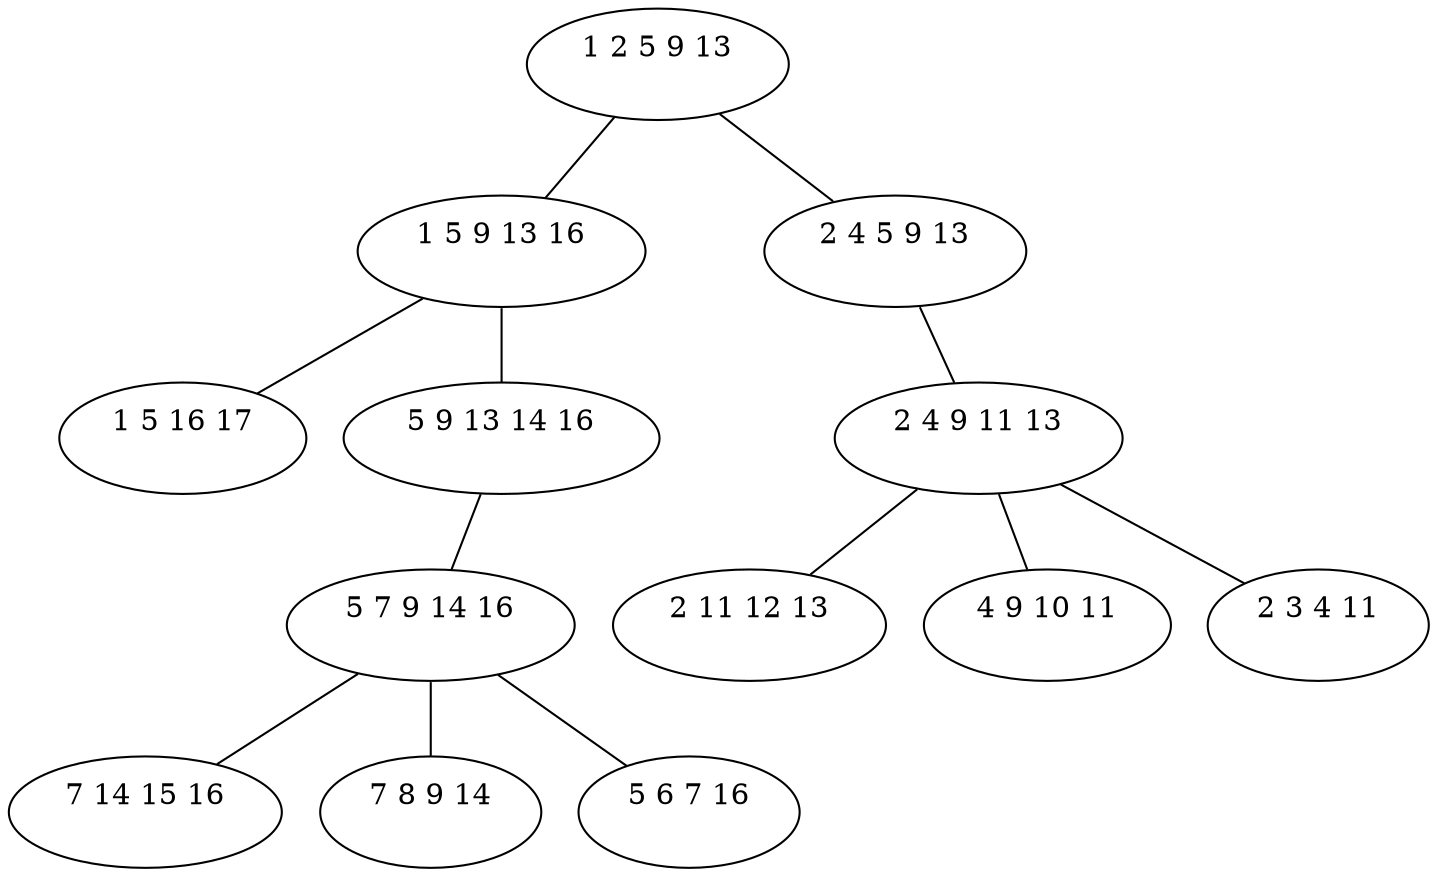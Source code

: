 graph G {

	bag0 [label="1 2 5 9 13
 "]
	bag1 [label="1 5 9 13 16
 "]
	bag2 [label="1 5 16 17
 "]
	bag3 [label="5 9 13 14 16
 "]
	bag4 [label="5 7 9 14 16
 "]
	bag5 [label="7 14 15 16
 "]
	bag6 [label="7 8 9 14
 "]
	bag7 [label="5 6 7 16
 "]
	bag8 [label="2 4 5 9 13
 "]
	bag9 [label="2 4 9 11 13
 "]
	bag10 [label="2 11 12 13
 "]
	bag11 [label="4 9 10 11
 "]
	bag12 [label="2 3 4 11
 "]

	bag0 -- bag1
	bag0 -- bag8
	bag1 -- bag2
	bag1 -- bag3
	bag3 -- bag4
	bag4 -- bag5
	bag4 -- bag6
	bag4 -- bag7
	bag8 -- bag9
	bag9 -- bag10
	bag9 -- bag11
	bag9 -- bag12

}